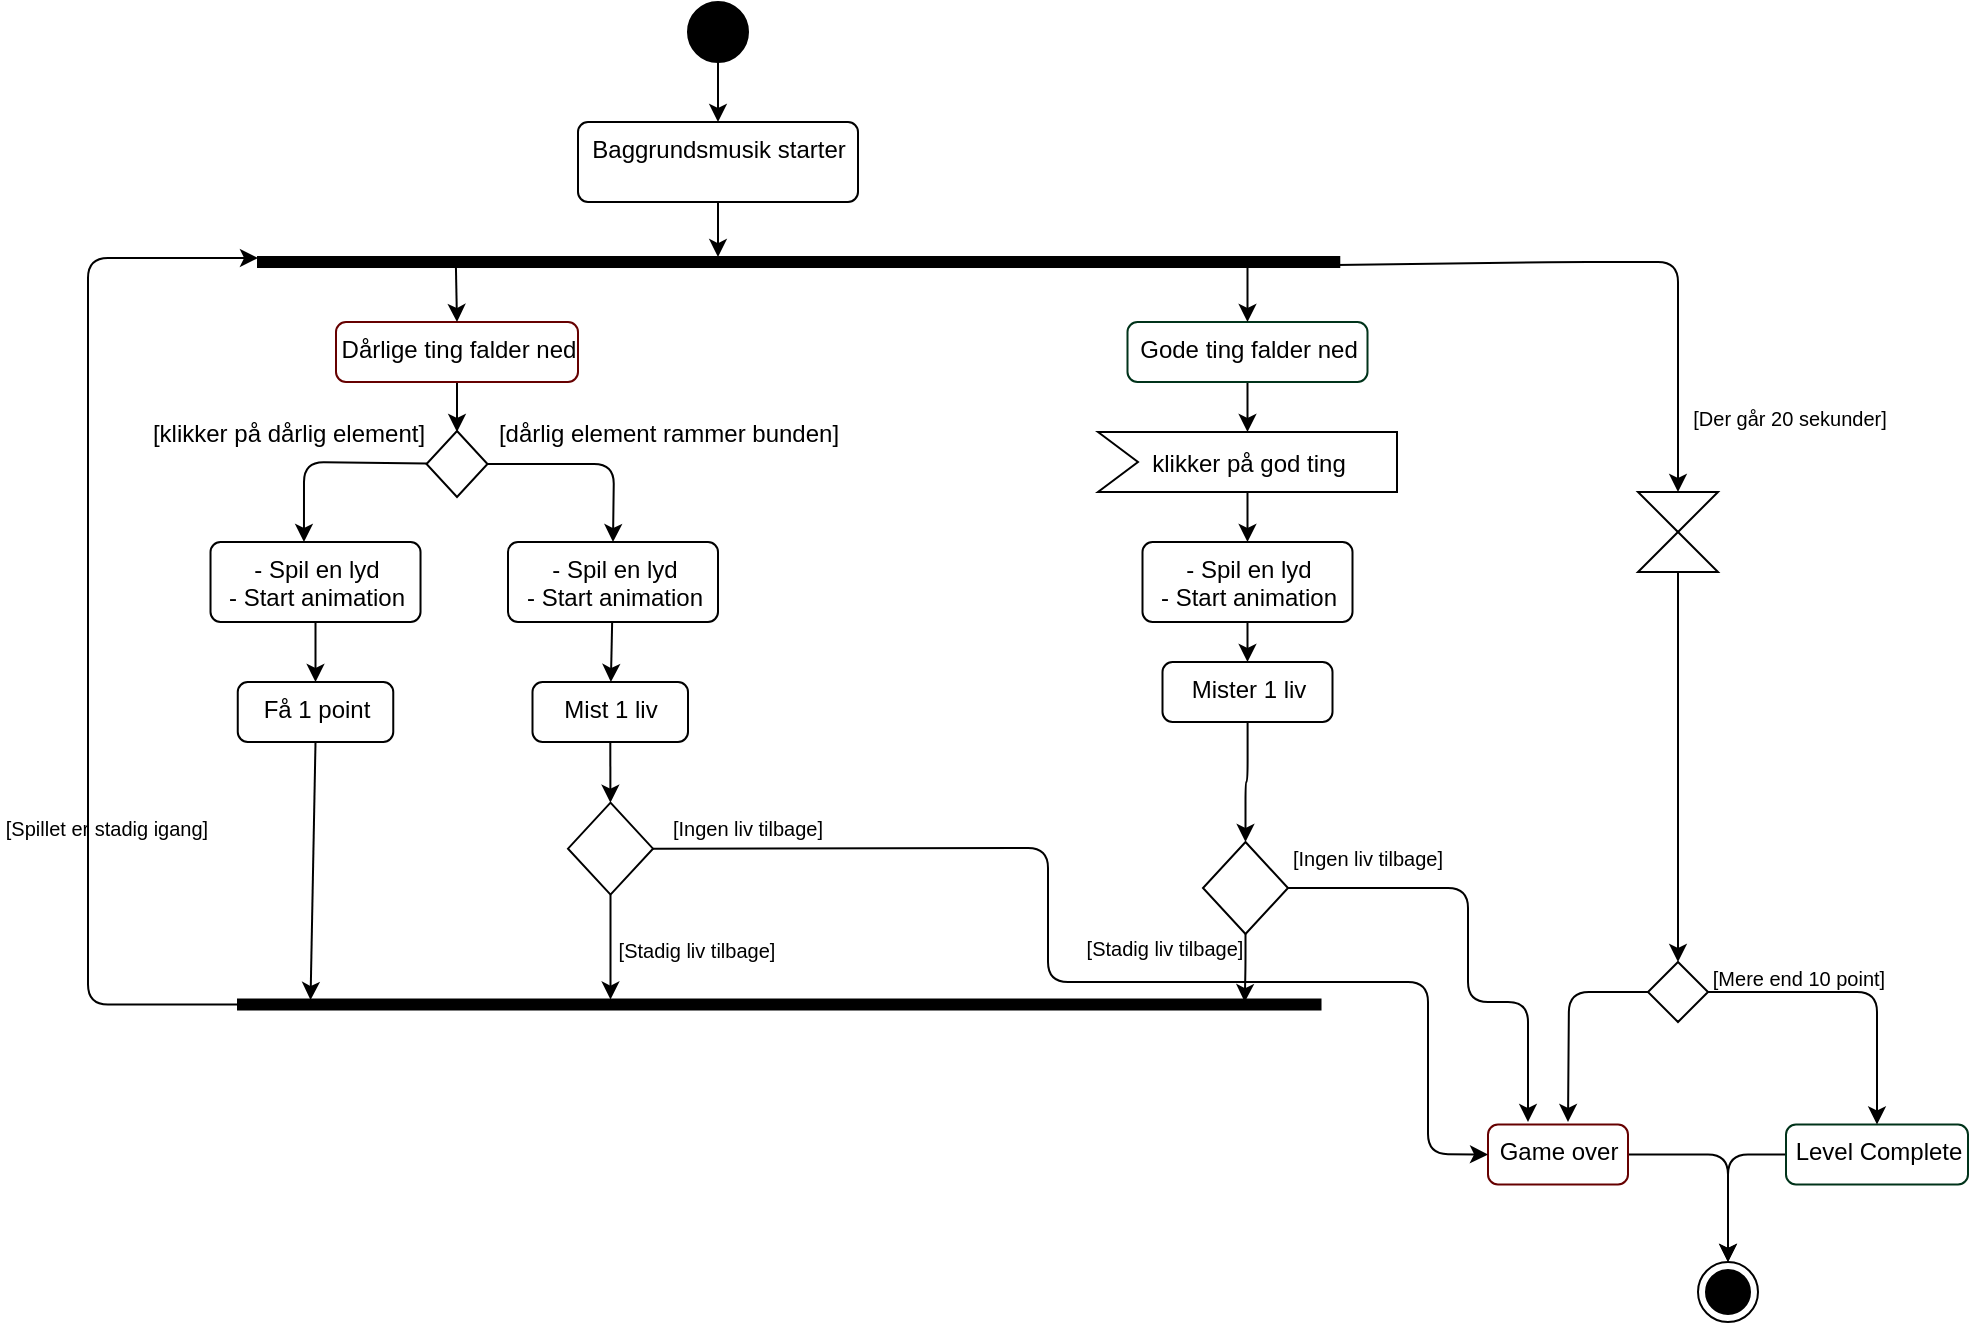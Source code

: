 <mxfile>
    <diagram id="vdyU_gSuTI28W83DqkJg" name="Page-1">
        <mxGraphModel dx="909" dy="694" grid="1" gridSize="10" guides="1" tooltips="1" connect="1" arrows="1" fold="1" page="1" pageScale="1" pageWidth="1169" pageHeight="827" background="#ffffff" math="0" shadow="0">
            <root>
                <mxCell id="0"/>
                <mxCell id="1" parent="0"/>
                <mxCell id="6" value="" style="edgeStyle=none;html=1;fontColor=#000000;" parent="1" source="2" target="5" edge="1">
                    <mxGeometry relative="1" as="geometry"/>
                </mxCell>
                <mxCell id="2" value="" style="ellipse;fillColor=strokeColor;fontColor=#000000;" parent="1" vertex="1">
                    <mxGeometry x="520" y="20" width="30" height="30" as="geometry"/>
                </mxCell>
                <mxCell id="8" value="" style="edgeStyle=none;html=1;fontColor=#000000;" parent="1" source="5" target="7" edge="1">
                    <mxGeometry relative="1" as="geometry"/>
                </mxCell>
                <mxCell id="5" value="Baggrundsmusik starter" style="html=1;align=center;verticalAlign=top;rounded=1;absoluteArcSize=1;arcSize=10;dashed=0;fontColor=#000000;" parent="1" vertex="1">
                    <mxGeometry x="465" y="80" width="140" height="40" as="geometry"/>
                </mxCell>
                <mxCell id="7" value="" style="html=1;points=[];perimeter=orthogonalPerimeter;fillColor=strokeColor;rotation=90;fontColor=#000000;" parent="1" vertex="1">
                    <mxGeometry x="572.82" y="-120.31" width="5" height="540.63" as="geometry"/>
                </mxCell>
                <mxCell id="46" value="" style="edgeStyle=none;html=1;fontSize=10;fontColor=#000000;entryX=0;entryY=0;entryDx=74.75;entryDy=30;entryPerimeter=0;" parent="1" source="9" edge="1">
                    <mxGeometry relative="1" as="geometry">
                        <mxPoint x="404.5" y="235" as="targetPoint"/>
                    </mxGeometry>
                </mxCell>
                <mxCell id="9" value="Dårlige ting falder ned" style="html=1;align=center;verticalAlign=top;rounded=1;absoluteArcSize=1;arcSize=10;dashed=0;strokeColor=#660000;fontColor=#000000;" parent="1" vertex="1">
                    <mxGeometry x="344" y="180" width="121" height="30" as="geometry"/>
                </mxCell>
                <mxCell id="57" value="" style="edgeStyle=orthogonalEdgeStyle;html=1;fontSize=10;fontColor=#000000;entryX=0;entryY=0;entryDx=74.75;entryDy=30.0;entryPerimeter=0;" parent="1" source="10" target="103" edge="1">
                    <mxGeometry relative="1" as="geometry">
                        <mxPoint x="750" y="235" as="targetPoint"/>
                    </mxGeometry>
                </mxCell>
                <mxCell id="10" value="Gode ting falder ned" style="html=1;align=center;verticalAlign=top;rounded=1;absoluteArcSize=1;arcSize=10;dashed=0;strokeColor=#00331A;fontColor=#000000;" parent="1" vertex="1">
                    <mxGeometry x="739.75" y="180" width="120" height="30" as="geometry"/>
                </mxCell>
                <mxCell id="87" style="edgeStyle=orthogonalEdgeStyle;html=1;fontSize=10;fontColor=#000000;entryX=0.5;entryY=0;entryDx=0;entryDy=0;" parent="1" source="20" target="22" edge="1">
                    <mxGeometry relative="1" as="geometry">
                        <mxPoint x="1025" y="640" as="targetPoint"/>
                        <Array as="points">
                            <mxPoint x="1040" y="596"/>
                            <mxPoint x="1040" y="650"/>
                        </Array>
                    </mxGeometry>
                </mxCell>
                <mxCell id="20" value="Game over" style="html=1;align=center;verticalAlign=top;rounded=1;absoluteArcSize=1;arcSize=10;dashed=0;strokeColor=#660000;fontColor=#000000;" parent="1" vertex="1">
                    <mxGeometry x="920" y="581.25" width="70" height="30" as="geometry"/>
                </mxCell>
                <mxCell id="88" style="edgeStyle=orthogonalEdgeStyle;html=1;entryX=0.5;entryY=0;entryDx=0;entryDy=0;fontSize=10;fontColor=#000000;" parent="1" source="21" target="22" edge="1">
                    <mxGeometry relative="1" as="geometry"/>
                </mxCell>
                <mxCell id="21" value="Level Complete" style="html=1;align=center;verticalAlign=top;rounded=1;absoluteArcSize=1;arcSize=10;dashed=0;strokeColor=#00331A;fontColor=#000000;" parent="1" vertex="1">
                    <mxGeometry x="1069" y="581.25" width="91" height="30" as="geometry"/>
                </mxCell>
                <mxCell id="22" value="" style="ellipse;html=1;shape=endState;labelBackgroundColor=none;fontSize=12;fillColor=#000000;" parent="1" vertex="1">
                    <mxGeometry x="1025" y="650" width="30" height="30" as="geometry"/>
                </mxCell>
                <mxCell id="81" style="edgeStyle=orthogonalEdgeStyle;html=1;fontSize=10;fontColor=#000000;" parent="1" source="24" edge="1">
                    <mxGeometry relative="1" as="geometry">
                        <mxPoint x="960" y="580" as="targetPoint"/>
                    </mxGeometry>
                </mxCell>
                <mxCell id="82" style="edgeStyle=orthogonalEdgeStyle;html=1;fontSize=10;fontColor=#000000;entryX=0.5;entryY=0;entryDx=0;entryDy=0;" parent="1" source="24" edge="1" target="21">
                    <mxGeometry relative="1" as="geometry">
                        <mxPoint x="1120" y="580" as="targetPoint"/>
                    </mxGeometry>
                </mxCell>
                <mxCell id="24" value="" style="rhombus;labelBackgroundColor=none;fontSize=12;" parent="1" vertex="1">
                    <mxGeometry x="1000" y="500" width="30" height="30" as="geometry"/>
                </mxCell>
                <mxCell id="85" style="edgeStyle=orthogonalEdgeStyle;html=1;fontSize=10;fontColor=#000000;" parent="1" source="25" target="24" edge="1">
                    <mxGeometry relative="1" as="geometry"/>
                </mxCell>
                <mxCell id="25" value="" style="shape=collate;whiteSpace=wrap;html=1;labelBackgroundColor=none;fontSize=12;fillStyle=auto;" parent="1" vertex="1">
                    <mxGeometry x="995" y="265" width="40" height="40" as="geometry"/>
                </mxCell>
                <mxCell id="115" value="" style="edgeStyle=none;html=1;fontSize=12;" edge="1" parent="1" source="31" target="110">
                    <mxGeometry relative="1" as="geometry"/>
                </mxCell>
                <mxCell id="31" value="- Spil en lyd&lt;br&gt;- Start animation" style="html=1;align=center;verticalAlign=top;rounded=1;absoluteArcSize=1;arcSize=10;dashed=0;fontColor=#000000;" parent="1" vertex="1">
                    <mxGeometry x="430" y="290" width="105" height="40" as="geometry"/>
                </mxCell>
                <mxCell id="59" value="" style="edgeStyle=orthogonalEdgeStyle;html=1;fontSize=10;fontColor=#000000;" parent="1" source="41" target="42" edge="1">
                    <mxGeometry relative="1" as="geometry"/>
                </mxCell>
                <mxCell id="41" value="- Spil en lyd&lt;br&gt;- Start animation" style="html=1;align=center;verticalAlign=top;rounded=1;absoluteArcSize=1;arcSize=10;dashed=0;fontColor=#000000;" parent="1" vertex="1">
                    <mxGeometry x="747.25" y="290" width="105" height="40" as="geometry"/>
                </mxCell>
                <mxCell id="66" value="" style="edgeStyle=orthogonalEdgeStyle;html=1;fontSize=10;fontColor=#000000;" parent="1" source="42" target="65" edge="1">
                    <mxGeometry relative="1" as="geometry"/>
                </mxCell>
                <mxCell id="42" value="Mister 1 liv" style="html=1;align=center;verticalAlign=top;rounded=1;absoluteArcSize=1;arcSize=10;dashed=0;fontColor=#000000;" parent="1" vertex="1">
                    <mxGeometry x="757.25" y="350" width="85" height="30" as="geometry"/>
                </mxCell>
                <mxCell id="64" value="" style="edgeStyle=none;html=1;fontSize=10;fontColor=#000000;entryX=0.5;entryY=0;entryDx=0;entryDy=0;" parent="1" edge="1" target="10" source="7">
                    <mxGeometry relative="1" as="geometry">
                        <mxPoint x="749.8" y="151.395" as="sourcePoint"/>
                        <mxPoint x="749.69" y="180" as="targetPoint"/>
                    </mxGeometry>
                </mxCell>
                <mxCell id="78" style="edgeStyle=orthogonalEdgeStyle;html=1;entryX=0.258;entryY=0.07;entryDx=0;entryDy=0;entryPerimeter=0;fontSize=10;fontColor=#000000;" parent="1" source="65" target="70" edge="1">
                    <mxGeometry relative="1" as="geometry"/>
                </mxCell>
                <mxCell id="79" style="edgeStyle=orthogonalEdgeStyle;html=1;fontSize=10;fontColor=#000000;" parent="1" source="65" edge="1">
                    <mxGeometry relative="1" as="geometry">
                        <mxPoint x="940" y="580" as="targetPoint"/>
                        <Array as="points">
                            <mxPoint x="910" y="463"/>
                            <mxPoint x="910" y="520"/>
                            <mxPoint x="940" y="520"/>
                        </Array>
                    </mxGeometry>
                </mxCell>
                <mxCell id="65" value="" style="rhombus;labelBackgroundColor=none;fontSize=12;" parent="1" vertex="1">
                    <mxGeometry x="777.5" y="440" width="42.5" height="46" as="geometry"/>
                </mxCell>
                <mxCell id="67" value="[Ingen liv tilbage]" style="text;strokeColor=none;align=center;fillColor=none;html=1;verticalAlign=middle;whiteSpace=wrap;rounded=0;labelBackgroundColor=none;fontSize=10;fontColor=#000000;" parent="1" vertex="1">
                    <mxGeometry x="820" y="440" width="80" height="15" as="geometry"/>
                </mxCell>
                <mxCell id="89" style="edgeStyle=orthogonalEdgeStyle;html=1;fontSize=10;fontColor=#000000;" parent="1" source="70" target="7" edge="1">
                    <mxGeometry relative="1" as="geometry">
                        <mxPoint x="100" y="148" as="targetPoint"/>
                        <Array as="points">
                            <mxPoint x="220" y="521"/>
                            <mxPoint x="220" y="148"/>
                        </Array>
                    </mxGeometry>
                </mxCell>
                <mxCell id="70" value="" style="html=1;points=[];perimeter=orthogonalPerimeter;fillColor=strokeColor;rotation=90;fontColor=#000000;" parent="1" vertex="1">
                    <mxGeometry x="563.13" y="250.63" width="5" height="541.25" as="geometry"/>
                </mxCell>
                <mxCell id="71" value="" style="edgeStyle=none;html=1;fontSize=10;fontColor=#000000;exitX=0.77;exitY=0.817;exitDx=0;exitDy=0;exitPerimeter=0;entryX=0.5;entryY=0;entryDx=0;entryDy=0;" parent="1" edge="1" target="9" source="7">
                    <mxGeometry relative="1" as="geometry">
                        <mxPoint x="300.49" y="151.395" as="sourcePoint"/>
                        <mxPoint x="300.38" y="180" as="targetPoint"/>
                    </mxGeometry>
                </mxCell>
                <mxCell id="83" value="" style="edgeStyle=none;html=1;fontSize=10;fontColor=#000000;entryX=0.5;entryY=0;entryDx=0;entryDy=0;exitX=0.787;exitY=0.003;exitDx=0;exitDy=0;exitPerimeter=0;" parent="1" target="25" edge="1" source="7">
                    <mxGeometry relative="1" as="geometry">
                        <mxPoint x="870" y="151" as="sourcePoint"/>
                        <mxPoint x="960.0" y="180" as="targetPoint"/>
                        <Array as="points">
                            <mxPoint x="960" y="150"/>
                            <mxPoint x="1015" y="150"/>
                            <mxPoint x="1015" y="190"/>
                        </Array>
                    </mxGeometry>
                </mxCell>
                <mxCell id="84" value="[Der går 20 sekunder]" style="text;strokeColor=none;align=center;fillColor=none;html=1;verticalAlign=middle;whiteSpace=wrap;rounded=0;labelBackgroundColor=none;fontSize=10;fontColor=#000000;" parent="1" vertex="1">
                    <mxGeometry x="1021" y="220" width="100" height="15" as="geometry"/>
                </mxCell>
                <mxCell id="86" value="[Mere end 10 point]" style="text;strokeColor=none;align=center;fillColor=none;html=1;verticalAlign=middle;whiteSpace=wrap;rounded=0;labelBackgroundColor=none;fontSize=10;fontColor=#000000;" parent="1" vertex="1">
                    <mxGeometry x="1030" y="500" width="91" height="15" as="geometry"/>
                </mxCell>
                <mxCell id="90" value="[Spillet er stadig igang]" style="text;strokeColor=none;align=center;fillColor=none;html=1;verticalAlign=middle;whiteSpace=wrap;rounded=0;labelBackgroundColor=none;fontSize=10;fontColor=#000000;" parent="1" vertex="1">
                    <mxGeometry x="176.76" y="425" width="104.5" height="15" as="geometry"/>
                </mxCell>
                <mxCell id="96" value="" style="edgeStyle=none;html=1;fontColor=#000000;exitX=0.5;exitY=1;exitDx=0;exitDy=0;entryX=0.049;entryY=0.933;entryDx=0;entryDy=0;entryPerimeter=0;" parent="1" source="101" target="70" edge="1">
                    <mxGeometry relative="1" as="geometry">
                        <mxPoint x="187.5" y="460" as="sourcePoint"/>
                        <mxPoint x="339" y="520" as="targetPoint"/>
                        <Array as="points"/>
                    </mxGeometry>
                </mxCell>
                <mxCell id="101" value="Få 1 point" style="html=1;align=center;verticalAlign=top;rounded=1;absoluteArcSize=1;arcSize=10;dashed=0;fontStyle=0;fontColor=#000000;" vertex="1" parent="1">
                    <mxGeometry x="294.88" y="360" width="77.75" height="30" as="geometry"/>
                </mxCell>
                <mxCell id="105" value="" style="edgeStyle=none;html=1;fontSize=12;" edge="1" parent="1" source="103" target="41">
                    <mxGeometry relative="1" as="geometry"/>
                </mxCell>
                <mxCell id="103" value="&lt;font style=&quot;font-size: 12px;&quot;&gt;klikker på god ting&lt;/font&gt;" style="html=1;shape=mxgraph.infographic.ribbonSimple;notch1=20;notch2=0;align=center;verticalAlign=middle;fontSize=14;fontStyle=0;flipH=1;fillColor=#FFFFFF;direction=west;" vertex="1" parent="1">
                    <mxGeometry x="725" y="235" width="149.5" height="30" as="geometry"/>
                </mxCell>
                <mxCell id="111" style="edgeStyle=none;html=1;entryX=0.5;entryY=0;entryDx=0;entryDy=0;fontSize=12;" edge="1" parent="1" source="108" target="31">
                    <mxGeometry relative="1" as="geometry">
                        <Array as="points">
                            <mxPoint x="483" y="251"/>
                        </Array>
                    </mxGeometry>
                </mxCell>
                <mxCell id="112" style="edgeStyle=none;html=1;entryX=0.445;entryY=0;entryDx=0;entryDy=0;entryPerimeter=0;fontSize=12;" edge="1" parent="1" source="108" target="109">
                    <mxGeometry relative="1" as="geometry">
                        <Array as="points">
                            <mxPoint x="328" y="250"/>
                        </Array>
                    </mxGeometry>
                </mxCell>
                <mxCell id="108" value="" style="rhombus;labelBackgroundColor=none;fontSize=12;" vertex="1" parent="1">
                    <mxGeometry x="389.26" y="234.5" width="30.49" height="33" as="geometry"/>
                </mxCell>
                <mxCell id="114" value="" style="edgeStyle=none;html=1;fontSize=12;" edge="1" parent="1" source="109" target="101">
                    <mxGeometry relative="1" as="geometry"/>
                </mxCell>
                <mxCell id="109" value="- Spil en lyd&lt;br&gt;- Start animation" style="html=1;align=center;verticalAlign=top;rounded=1;absoluteArcSize=1;arcSize=10;dashed=0;fontColor=#000000;" vertex="1" parent="1">
                    <mxGeometry x="281.26" y="290" width="105" height="40" as="geometry"/>
                </mxCell>
                <mxCell id="121" value="" style="edgeStyle=none;html=1;fontSize=12;" edge="1" parent="1" source="110" target="120">
                    <mxGeometry relative="1" as="geometry"/>
                </mxCell>
                <mxCell id="110" value="Mist 1 liv" style="html=1;align=center;verticalAlign=top;rounded=1;absoluteArcSize=1;arcSize=10;dashed=0;fontStyle=0;fontColor=#000000;" vertex="1" parent="1">
                    <mxGeometry x="442.25" y="360" width="77.75" height="30" as="geometry"/>
                </mxCell>
                <mxCell id="117" value="[dårlig element rammer bunden]" style="text;html=1;align=center;verticalAlign=middle;resizable=0;points=[];autosize=1;strokeColor=none;fillColor=none;fontSize=12;" vertex="1" parent="1">
                    <mxGeometry x="415" y="220.63" width="190" height="30" as="geometry"/>
                </mxCell>
                <mxCell id="118" value="[klikker på dårlig element]" style="text;html=1;align=center;verticalAlign=middle;resizable=0;points=[];autosize=1;strokeColor=none;fillColor=none;fontSize=12;" vertex="1" parent="1">
                    <mxGeometry x="240" y="220.63" width="160" height="30" as="geometry"/>
                </mxCell>
                <mxCell id="122" value="" style="edgeStyle=none;html=1;fontSize=12;" edge="1" parent="1" source="120" target="70">
                    <mxGeometry relative="1" as="geometry"/>
                </mxCell>
                <mxCell id="123" style="edgeStyle=none;html=1;entryX=0;entryY=0.5;entryDx=0;entryDy=0;fontSize=12;exitX=1;exitY=0.5;exitDx=0;exitDy=0;" edge="1" parent="1" source="120" target="20">
                    <mxGeometry relative="1" as="geometry">
                        <Array as="points">
                            <mxPoint x="700" y="443"/>
                            <mxPoint x="700" y="510"/>
                            <mxPoint x="830" y="510"/>
                            <mxPoint x="890" y="510"/>
                            <mxPoint x="890" y="596"/>
                        </Array>
                    </mxGeometry>
                </mxCell>
                <mxCell id="120" value="" style="rhombus;labelBackgroundColor=none;fontSize=12;" vertex="1" parent="1">
                    <mxGeometry x="460" y="420.32" width="42.5" height="46" as="geometry"/>
                </mxCell>
                <mxCell id="124" value="[Ingen liv tilbage]" style="text;strokeColor=none;align=center;fillColor=none;html=1;verticalAlign=middle;whiteSpace=wrap;rounded=0;labelBackgroundColor=none;fontSize=10;fontColor=#000000;" vertex="1" parent="1">
                    <mxGeometry x="510" y="425" width="80" height="15" as="geometry"/>
                </mxCell>
                <mxCell id="125" value="[Stadig liv tilbage]" style="text;strokeColor=none;align=center;fillColor=none;html=1;verticalAlign=middle;whiteSpace=wrap;rounded=0;labelBackgroundColor=none;fontSize=10;fontColor=#000000;" vertex="1" parent="1">
                    <mxGeometry x="475.64" y="486" width="97.18" height="15" as="geometry"/>
                </mxCell>
                <mxCell id="127" value="[Stadig liv tilbage]" style="text;strokeColor=none;align=center;fillColor=none;html=1;verticalAlign=middle;whiteSpace=wrap;rounded=0;labelBackgroundColor=none;fontSize=10;fontColor=#000000;" vertex="1" parent="1">
                    <mxGeometry x="710" y="485" width="97.18" height="15" as="geometry"/>
                </mxCell>
            </root>
        </mxGraphModel>
    </diagram>
</mxfile>